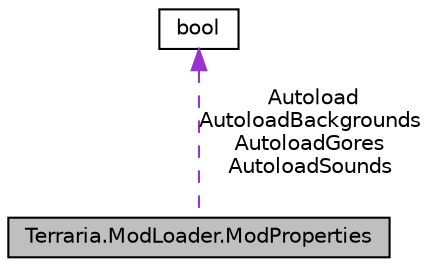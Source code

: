 digraph "Terraria.ModLoader.ModProperties"
{
 // LATEX_PDF_SIZE
  edge [fontname="Helvetica",fontsize="10",labelfontname="Helvetica",labelfontsize="10"];
  node [fontname="Helvetica",fontsize="10",shape=record];
  Node1 [label="Terraria.ModLoader.ModProperties",height=0.2,width=0.4,color="black", fillcolor="grey75", style="filled", fontcolor="black",tooltip="This is a struct that stores the properties of a mod. Without setting it in your Mod constructor,..."];
  Node2 -> Node1 [dir="back",color="darkorchid3",fontsize="10",style="dashed",label=" Autoload\nAutoloadBackgrounds\nAutoloadGores\nAutoloadSounds" ,fontname="Helvetica"];
  Node2 [label="bool",height=0.2,width=0.4,color="black", fillcolor="white", style="filled",tooltip=" "];
}
